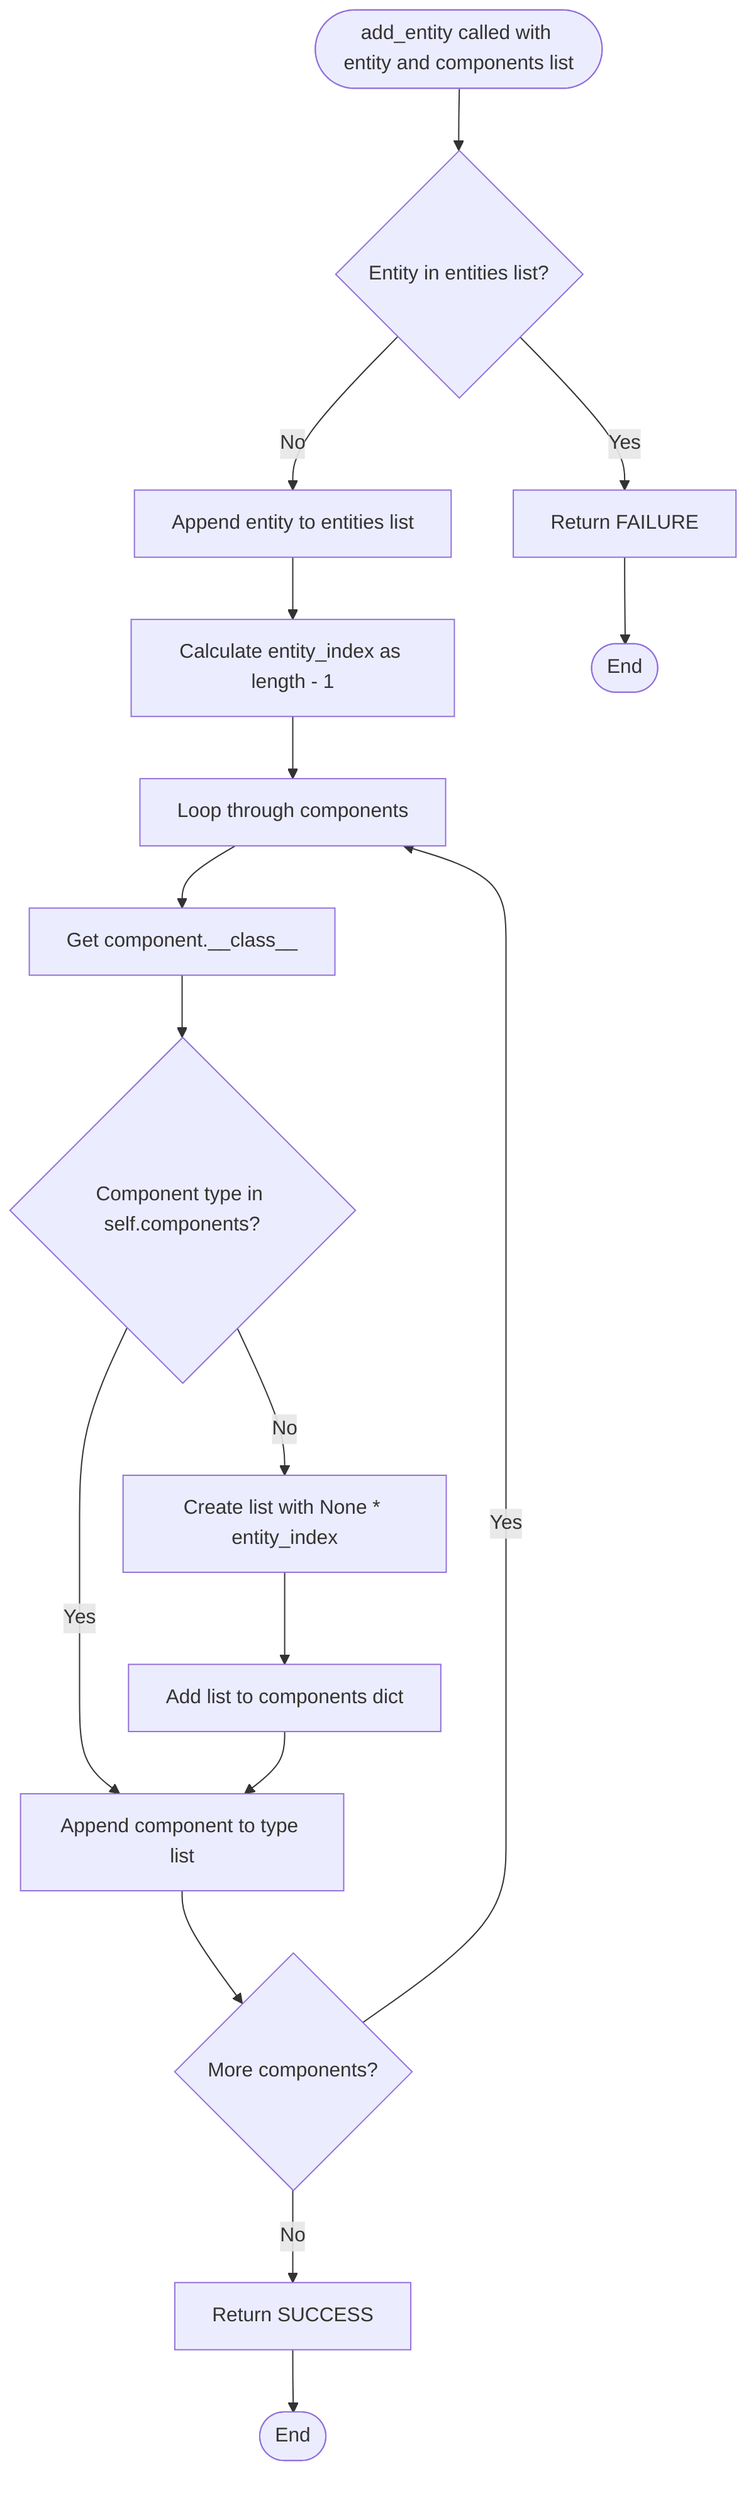 flowchart TD
    Start([add_entity called with entity and components list]) --> CheckExists{Entity in entities list?}
    
    CheckExists -->|Yes| ReturnFailure[Return FAILURE]
    CheckExists -->|No| AppendEntity[Append entity to entities list]
    
    AppendEntity --> CalcIndex[Calculate entity_index as length - 1]
    CalcIndex --> LoopComponents[Loop through components]
    
    LoopComponents --> GetCompType[Get component.__class__]
    GetCompType --> CheckTypeExists{Component type in self.components?}
    
    CheckTypeExists -->|No| CreateList[Create list with None * entity_index]
    CheckTypeExists -->|Yes| AppendToList[Append component to type list]
    
    CreateList --> AddToDict[Add list to components dict]
    AddToDict --> AppendToList
    
    AppendToList --> MoreComponents{More components?}
    
    MoreComponents -->|Yes| LoopComponents
    MoreComponents -->|No| ReturnSuccess[Return SUCCESS]
    
    ReturnFailure --> End1([End])
    ReturnSuccess --> End2([End])